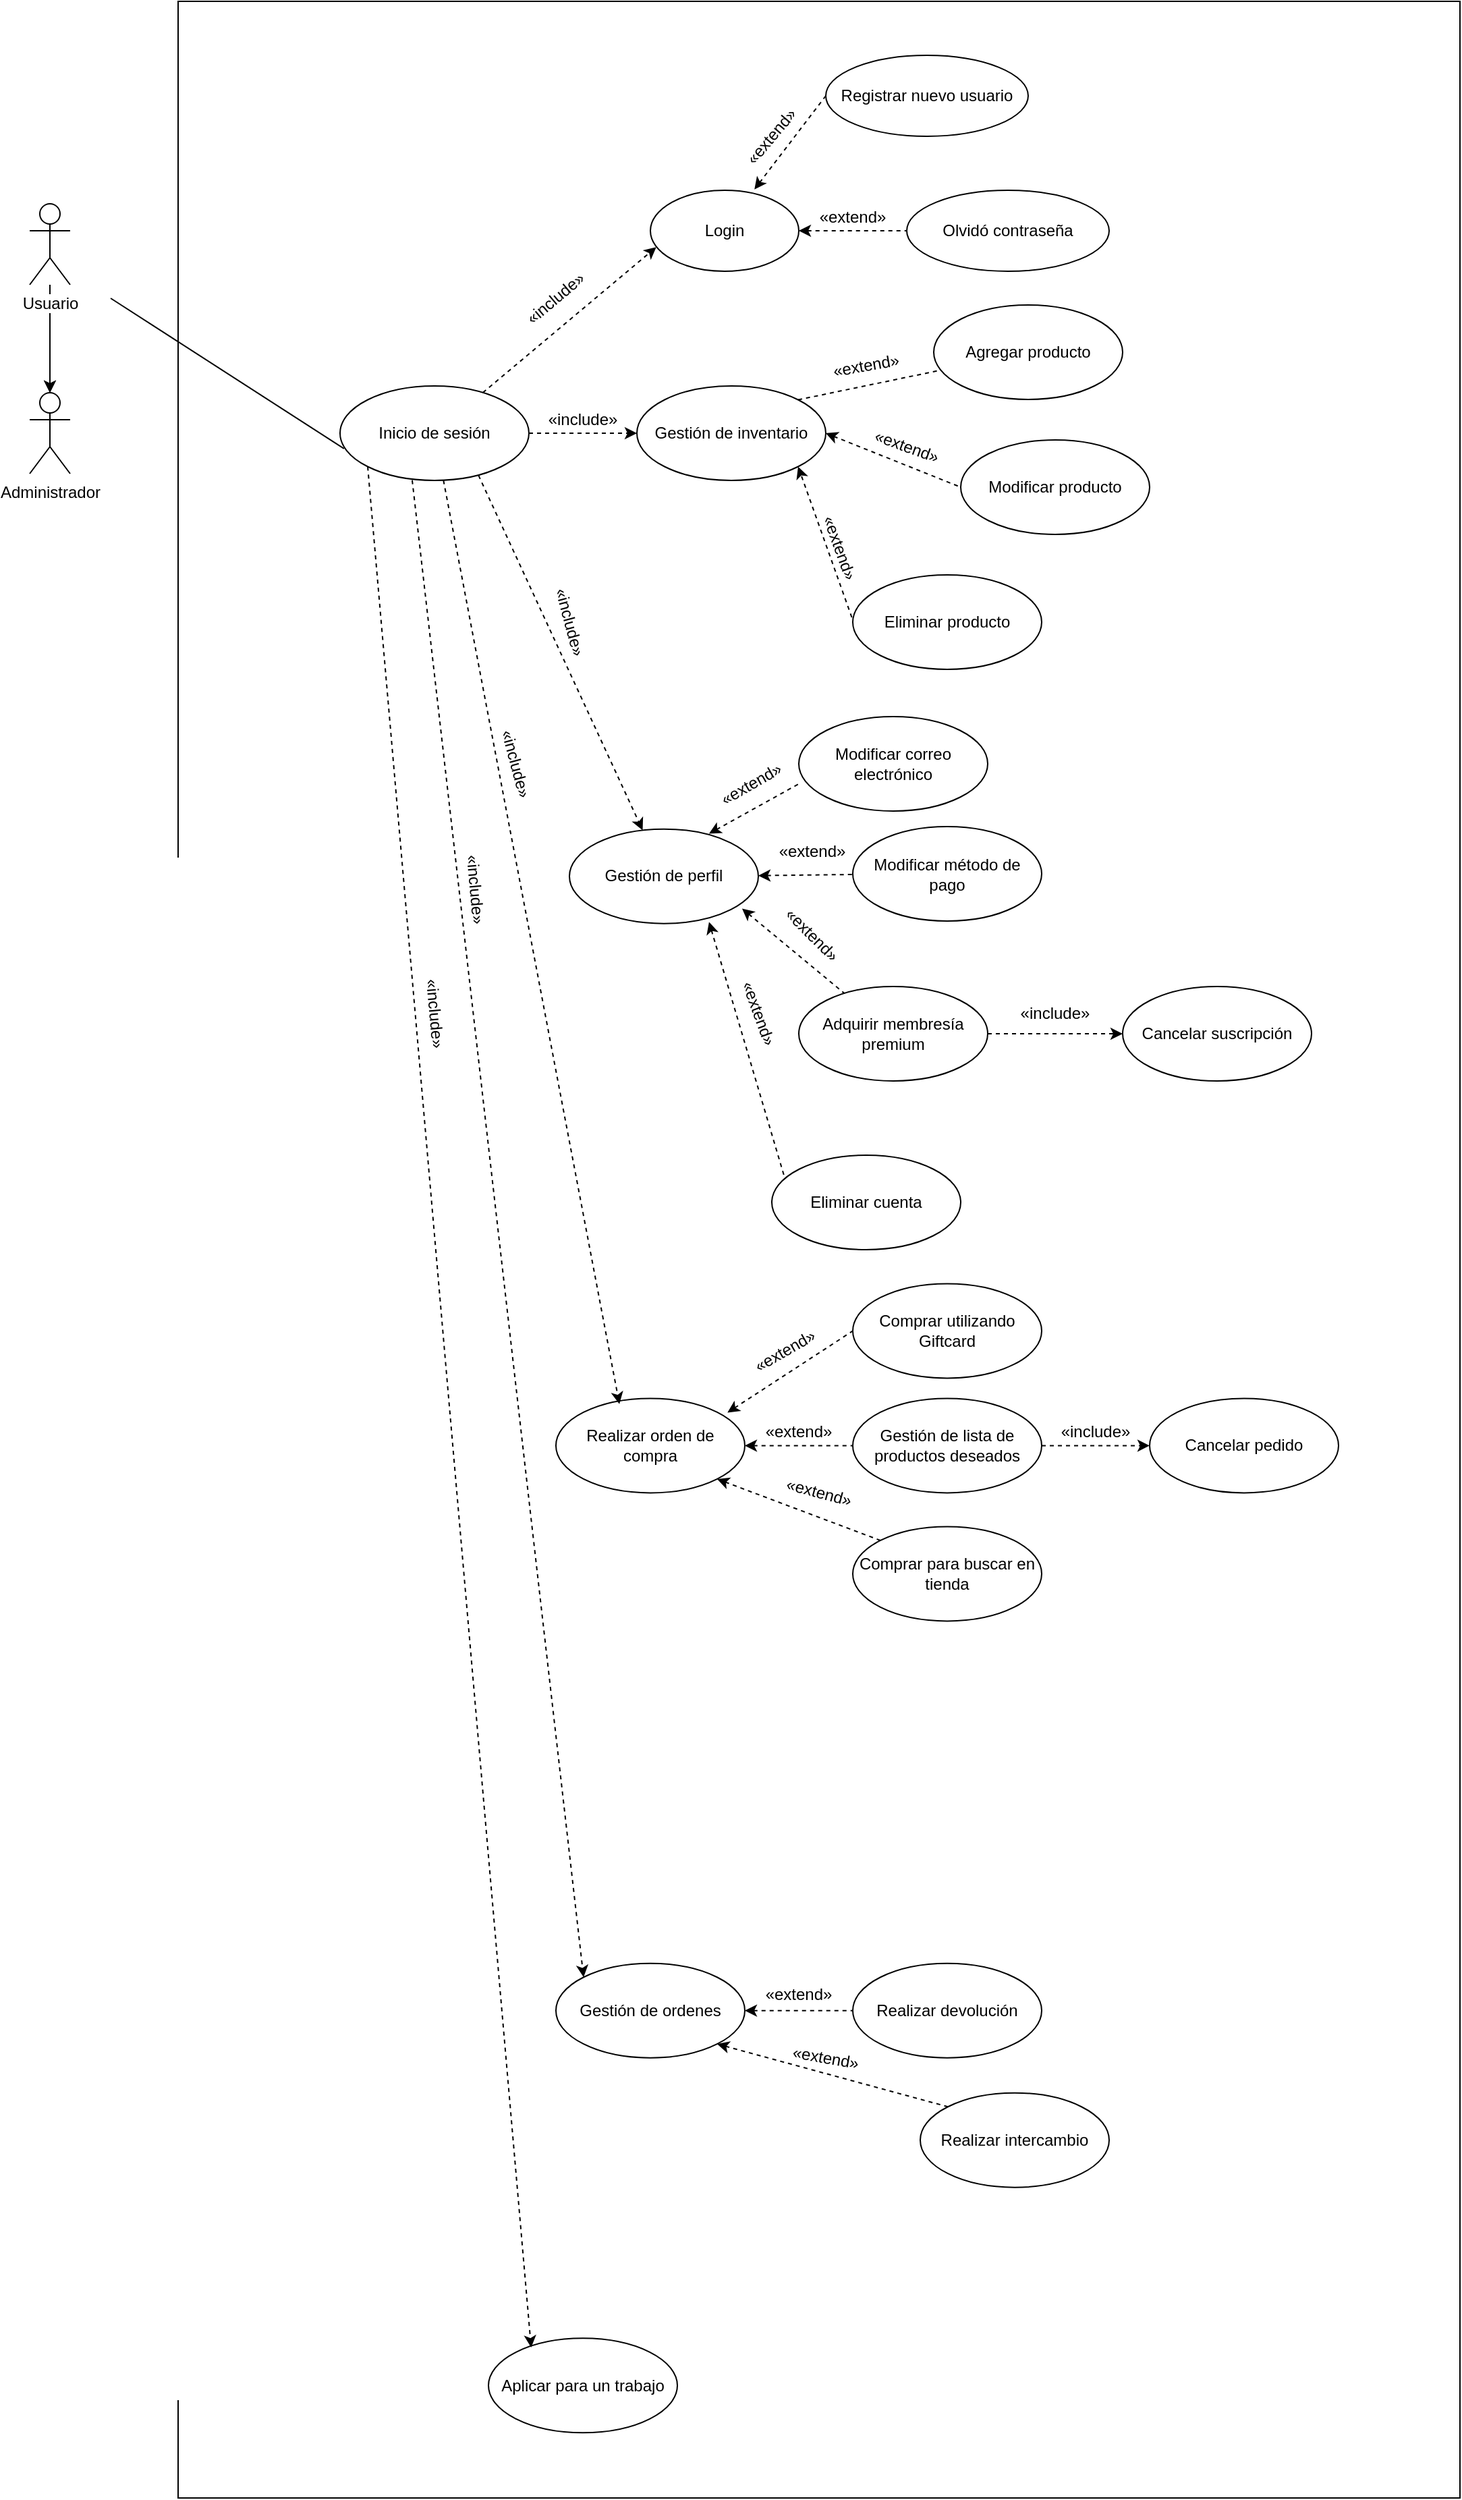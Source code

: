 <mxfile version="10.7.7" type="github"><diagram id="WypjusUMyH8g9IcNmD0C" name="Page-1"><mxGraphModel dx="680" dy="396" grid="1" gridSize="10" guides="1" tooltips="1" connect="1" arrows="1" fold="1" page="1" pageScale="1" pageWidth="850" pageHeight="1100" math="0" shadow="0"><root><mxCell id="0"/><mxCell id="1" parent="0"/><mxCell id="2Z2RgtnjYwtLI_PegNBW-3" value="" style="edgeStyle=orthogonalEdgeStyle;rounded=0;orthogonalLoop=1;jettySize=auto;html=1;" parent="1" source="2Z2RgtnjYwtLI_PegNBW-1" target="2Z2RgtnjYwtLI_PegNBW-2" edge="1"><mxGeometry relative="1" as="geometry"/></mxCell><mxCell id="2Z2RgtnjYwtLI_PegNBW-4" value="" style="edgeStyle=orthogonalEdgeStyle;rounded=0;orthogonalLoop=1;jettySize=auto;html=1;" parent="1" source="2Z2RgtnjYwtLI_PegNBW-1" target="2Z2RgtnjYwtLI_PegNBW-2" edge="1"><mxGeometry relative="1" as="geometry"/></mxCell><mxCell id="2Z2RgtnjYwtLI_PegNBW-1" value="Usuario" style="shape=umlActor;verticalLabelPosition=bottom;labelBackgroundColor=#ffffff;verticalAlign=top;html=1;outlineConnect=0;" parent="1" vertex="1"><mxGeometry x="70" y="160" width="30" height="60" as="geometry"/></mxCell><mxCell id="2Z2RgtnjYwtLI_PegNBW-2" value="Administrador" style="shape=umlActor;verticalLabelPosition=bottom;labelBackgroundColor=#ffffff;verticalAlign=top;html=1;outlineConnect=0;" parent="1" vertex="1"><mxGeometry x="70" y="300" width="30" height="60" as="geometry"/></mxCell><mxCell id="2Z2RgtnjYwtLI_PegNBW-8" value="" style="rounded=0;whiteSpace=wrap;html=1;" parent="1" vertex="1"><mxGeometry x="180" y="10" width="950" height="1850" as="geometry"/></mxCell><mxCell id="2Z2RgtnjYwtLI_PegNBW-9" value="" style="endArrow=none;html=1;entryX=0.021;entryY=0.663;entryDx=0;entryDy=0;entryPerimeter=0;" parent="1" target="2Z2RgtnjYwtLI_PegNBW-10" edge="1"><mxGeometry width="50" height="50" relative="1" as="geometry"><mxPoint x="130" y="230" as="sourcePoint"/><mxPoint x="220" y="210" as="targetPoint"/><Array as="points"/></mxGeometry></mxCell><mxCell id="2Z2RgtnjYwtLI_PegNBW-19" value="" style="edgeStyle=orthogonalEdgeStyle;rounded=0;orthogonalLoop=1;jettySize=auto;html=1;dashed=1;startArrow=none;startFill=0;endArrow=classic;endFill=1;" parent="1" source="2Z2RgtnjYwtLI_PegNBW-10" target="2Z2RgtnjYwtLI_PegNBW-18" edge="1"><mxGeometry relative="1" as="geometry"/></mxCell><mxCell id="2Z2RgtnjYwtLI_PegNBW-10" value="Inicio de sesión" style="ellipse;whiteSpace=wrap;html=1;" parent="1" vertex="1"><mxGeometry x="300" y="295" width="140" height="70" as="geometry"/></mxCell><mxCell id="2Z2RgtnjYwtLI_PegNBW-18" value="Gestión de inventario" style="ellipse;whiteSpace=wrap;html=1;" parent="1" vertex="1"><mxGeometry x="520" y="295" width="140" height="70" as="geometry"/></mxCell><mxCell id="2Z2RgtnjYwtLI_PegNBW-24" value="Modificar producto" style="ellipse;whiteSpace=wrap;html=1;" parent="1" vertex="1"><mxGeometry x="760" y="335" width="140" height="70" as="geometry"/></mxCell><mxCell id="2Z2RgtnjYwtLI_PegNBW-17" value="" style="edgeStyle=orthogonalEdgeStyle;rounded=0;orthogonalLoop=1;jettySize=auto;html=1;startArrow=classic;startFill=1;dashed=1;endArrow=none;endFill=0;" parent="1" source="2Z2RgtnjYwtLI_PegNBW-12" target="2Z2RgtnjYwtLI_PegNBW-16" edge="1"><mxGeometry relative="1" as="geometry"/></mxCell><mxCell id="2Z2RgtnjYwtLI_PegNBW-12" value="Login" style="ellipse;whiteSpace=wrap;html=1;" parent="1" vertex="1"><mxGeometry x="530" y="150" width="110" height="60" as="geometry"/></mxCell><mxCell id="2Z2RgtnjYwtLI_PegNBW-16" value="Olvidó contraseña" style="ellipse;whiteSpace=wrap;html=1;" parent="1" vertex="1"><mxGeometry x="720" y="150" width="150" height="60" as="geometry"/></mxCell><mxCell id="2Z2RgtnjYwtLI_PegNBW-14" value="" style="endArrow=classic;dashed=1;html=1;entryX=0.04;entryY=0.702;entryDx=0;entryDy=0;entryPerimeter=0;startArrow=none;startFill=0;endFill=1;" parent="1" source="2Z2RgtnjYwtLI_PegNBW-10" target="2Z2RgtnjYwtLI_PegNBW-12" edge="1"><mxGeometry width="50" height="50" relative="1" as="geometry"><mxPoint x="460" y="235.136" as="sourcePoint"/><mxPoint x="510" y="185.136" as="targetPoint"/></mxGeometry></mxCell><mxCell id="2Z2RgtnjYwtLI_PegNBW-15" value="&lt;span&gt;«&lt;/span&gt;include&lt;span&gt;»&lt;/span&gt;" style="text;html=1;strokeColor=none;fillColor=none;align=center;verticalAlign=middle;whiteSpace=wrap;rounded=0;rotation=-40;" parent="1" vertex="1"><mxGeometry x="440" y="220.182" width="40" height="20" as="geometry"/></mxCell><mxCell id="2Z2RgtnjYwtLI_PegNBW-20" value="&lt;span&gt;«extend&lt;/span&gt;&lt;span&gt;»&lt;/span&gt;" style="text;html=1;strokeColor=none;fillColor=none;align=center;verticalAlign=middle;whiteSpace=wrap;rounded=0;rotation=0;" parent="1" vertex="1"><mxGeometry x="660" y="160.182" width="40" height="20" as="geometry"/></mxCell><mxCell id="2Z2RgtnjYwtLI_PegNBW-23" value="&lt;span&gt;«include&lt;/span&gt;&lt;span&gt;»&lt;/span&gt;" style="text;html=1;strokeColor=none;fillColor=none;align=center;verticalAlign=middle;whiteSpace=wrap;rounded=0;rotation=0;" parent="1" vertex="1"><mxGeometry x="460" y="310.182" width="40" height="20" as="geometry"/></mxCell><mxCell id="2Z2RgtnjYwtLI_PegNBW-27" value="" style="endArrow=classic;dashed=1;html=1;entryX=1;entryY=1;entryDx=0;entryDy=0;exitX=0.038;exitY=0.692;exitDx=0;exitDy=0;exitPerimeter=0;endFill=1;" parent="1" source="2Z2RgtnjYwtLI_PegNBW-28" target="2Z2RgtnjYwtLI_PegNBW-18" edge="1"><mxGeometry width="50" height="50" relative="1" as="geometry"><mxPoint x="585" y="400" as="sourcePoint"/><mxPoint x="635" y="350" as="targetPoint"/></mxGeometry></mxCell><mxCell id="2Z2RgtnjYwtLI_PegNBW-28" value="Eliminar producto" style="ellipse;whiteSpace=wrap;html=1;" parent="1" vertex="1"><mxGeometry x="680" y="435" width="140" height="70" as="geometry"/></mxCell><mxCell id="2Z2RgtnjYwtLI_PegNBW-29" value="" style="endArrow=none;dashed=1;html=1;exitX=1;exitY=0;exitDx=0;exitDy=0;" parent="1" source="2Z2RgtnjYwtLI_PegNBW-18" target="2Z2RgtnjYwtLI_PegNBW-30" edge="1"><mxGeometry width="50" height="50" relative="1" as="geometry"><mxPoint x="650" y="290" as="sourcePoint"/><mxPoint x="680" y="260.182" as="targetPoint"/></mxGeometry></mxCell><mxCell id="2Z2RgtnjYwtLI_PegNBW-30" value="Agregar producto" style="ellipse;whiteSpace=wrap;html=1;" parent="1" vertex="1"><mxGeometry x="740" y="235" width="140" height="70" as="geometry"/></mxCell><mxCell id="2Z2RgtnjYwtLI_PegNBW-31" value="" style="endArrow=none;dashed=1;html=1;entryX=0;entryY=0.5;entryDx=0;entryDy=0;exitX=1;exitY=0.5;exitDx=0;exitDy=0;startArrow=classic;startFill=1;" parent="1" source="2Z2RgtnjYwtLI_PegNBW-18" target="2Z2RgtnjYwtLI_PegNBW-24" edge="1"><mxGeometry width="50" height="50" relative="1" as="geometry"><mxPoint x="700" y="390" as="sourcePoint"/><mxPoint x="750" y="340" as="targetPoint"/></mxGeometry></mxCell><mxCell id="2Z2RgtnjYwtLI_PegNBW-32" value="&lt;span&gt;«extend&lt;/span&gt;&lt;span&gt;»&lt;/span&gt;" style="text;html=1;strokeColor=none;fillColor=none;align=center;verticalAlign=middle;whiteSpace=wrap;rounded=0;rotation=-10;" parent="1" vertex="1"><mxGeometry x="670" y="270.182" width="40" height="20" as="geometry"/></mxCell><mxCell id="2Z2RgtnjYwtLI_PegNBW-33" value="&lt;span&gt;«extend&lt;/span&gt;&lt;span&gt;»&lt;/span&gt;" style="text;html=1;strokeColor=none;fillColor=none;align=center;verticalAlign=middle;whiteSpace=wrap;rounded=0;rotation=20;" parent="1" vertex="1"><mxGeometry x="700" y="330.182" width="40" height="20" as="geometry"/></mxCell><mxCell id="2Z2RgtnjYwtLI_PegNBW-36" value="&lt;span&gt;«extend&lt;/span&gt;&lt;span&gt;»&lt;/span&gt;" style="text;html=1;strokeColor=none;fillColor=none;align=center;verticalAlign=middle;whiteSpace=wrap;rounded=0;rotation=70;" parent="1" vertex="1"><mxGeometry x="650" y="405.182" width="40" height="20" as="geometry"/></mxCell><mxCell id="2Z2RgtnjYwtLI_PegNBW-38" value="" style="endArrow=none;dashed=1;html=1;exitX=0.701;exitY=-0.011;exitDx=0;exitDy=0;exitPerimeter=0;startArrow=classic;startFill=1;entryX=0;entryY=0.5;entryDx=0;entryDy=0;" parent="1" source="2Z2RgtnjYwtLI_PegNBW-12" target="2Z2RgtnjYwtLI_PegNBW-43" edge="1"><mxGeometry width="50" height="50" relative="1" as="geometry"><mxPoint x="590" y="159.864" as="sourcePoint"/><mxPoint x="640" y="109.864" as="targetPoint"/></mxGeometry></mxCell><mxCell id="2Z2RgtnjYwtLI_PegNBW-40" value="&lt;span&gt;«extend&lt;/span&gt;&lt;span&gt;»&lt;/span&gt;" style="text;html=1;strokeColor=none;fillColor=none;align=center;verticalAlign=middle;whiteSpace=wrap;rounded=0;rotation=-50;" parent="1" vertex="1"><mxGeometry x="600" y="100.182" width="40" height="20" as="geometry"/></mxCell><mxCell id="2Z2RgtnjYwtLI_PegNBW-43" value="Registrar nuevo usuario" style="ellipse;whiteSpace=wrap;html=1;" parent="1" vertex="1"><mxGeometry x="660" y="50" width="150" height="60" as="geometry"/></mxCell><mxCell id="2Z2RgtnjYwtLI_PegNBW-44" value="Gestión de perfil" style="ellipse;whiteSpace=wrap;html=1;" parent="1" vertex="1"><mxGeometry x="470" y="623.318" width="140" height="70" as="geometry"/></mxCell><mxCell id="2Z2RgtnjYwtLI_PegNBW-45" value="" style="endArrow=classic;html=1;exitX=0.733;exitY=0.946;exitDx=0;exitDy=0;exitPerimeter=0;startArrow=none;startFill=0;dashed=1;endFill=1;" parent="1" source="2Z2RgtnjYwtLI_PegNBW-10" target="2Z2RgtnjYwtLI_PegNBW-44" edge="1"><mxGeometry width="50" height="50" relative="1" as="geometry"><mxPoint x="130" y="230" as="sourcePoint"/><mxPoint x="313" y="425" as="targetPoint"/><Array as="points"/></mxGeometry></mxCell><mxCell id="2Z2RgtnjYwtLI_PegNBW-47" value="" style="endArrow=none;dashed=1;html=1;exitX=0.739;exitY=0.049;exitDx=0;exitDy=0;exitPerimeter=0;startArrow=classic;startFill=1;entryX=0.012;entryY=0.699;entryDx=0;entryDy=0;entryPerimeter=0;" parent="1" source="2Z2RgtnjYwtLI_PegNBW-44" target="2Z2RgtnjYwtLI_PegNBW-49" edge="1"><mxGeometry width="50" height="50" relative="1" as="geometry"><mxPoint x="430" y="650" as="sourcePoint"/><mxPoint x="480" y="600" as="targetPoint"/></mxGeometry></mxCell><mxCell id="2Z2RgtnjYwtLI_PegNBW-48" value="&lt;span&gt;«extend&lt;/span&gt;&lt;span&gt;»&lt;/span&gt;" style="text;html=1;strokeColor=none;fillColor=none;align=center;verticalAlign=middle;whiteSpace=wrap;rounded=0;rotation=-30;" parent="1" vertex="1"><mxGeometry x="585" y="580.182" width="40" height="20" as="geometry"/></mxCell><mxCell id="2Z2RgtnjYwtLI_PegNBW-49" value="Modificar correo electrónico" style="ellipse;whiteSpace=wrap;html=1;" parent="1" vertex="1"><mxGeometry x="640" y="540" width="140" height="70" as="geometry"/></mxCell><mxCell id="2Z2RgtnjYwtLI_PegNBW-50" value="" style="endArrow=none;dashed=1;html=1;startArrow=classic;startFill=1;" parent="1" source="2Z2RgtnjYwtLI_PegNBW-44" target="2Z2RgtnjYwtLI_PegNBW-51" edge="1"><mxGeometry width="50" height="50" relative="1" as="geometry"><mxPoint x="450" y="652" as="sourcePoint"/><mxPoint x="540" y="610" as="targetPoint"/></mxGeometry></mxCell><mxCell id="2Z2RgtnjYwtLI_PegNBW-51" value="Modificar método de pago" style="ellipse;whiteSpace=wrap;html=1;" parent="1" vertex="1"><mxGeometry x="680" y="621.5" width="140" height="70" as="geometry"/></mxCell><mxCell id="2Z2RgtnjYwtLI_PegNBW-52" value="&lt;span&gt;«extend&lt;/span&gt;&lt;span&gt;»&lt;/span&gt;" style="text;html=1;strokeColor=none;fillColor=none;align=center;verticalAlign=middle;whiteSpace=wrap;rounded=0;rotation=0;" parent="1" vertex="1"><mxGeometry x="630" y="630.182" width="40" height="20" as="geometry"/></mxCell><mxCell id="2Z2RgtnjYwtLI_PegNBW-60" value="" style="edgeStyle=orthogonalEdgeStyle;rounded=0;orthogonalLoop=1;jettySize=auto;html=1;dashed=1;startArrow=none;startFill=0;endArrow=classic;endFill=1;" parent="1" source="2Z2RgtnjYwtLI_PegNBW-53" target="2Z2RgtnjYwtLI_PegNBW-59" edge="1"><mxGeometry relative="1" as="geometry"/></mxCell><mxCell id="2Z2RgtnjYwtLI_PegNBW-53" value="Adquirir membresía premium" style="ellipse;whiteSpace=wrap;html=1;" parent="1" vertex="1"><mxGeometry x="640" y="740" width="140" height="70" as="geometry"/></mxCell><mxCell id="2Z2RgtnjYwtLI_PegNBW-59" value="Cancelar suscripción" style="ellipse;whiteSpace=wrap;html=1;" parent="1" vertex="1"><mxGeometry x="880" y="740" width="140" height="70" as="geometry"/></mxCell><mxCell id="2Z2RgtnjYwtLI_PegNBW-54" value="" style="endArrow=none;dashed=1;html=1;startArrow=classic;startFill=1;exitX=0.914;exitY=0.842;exitDx=0;exitDy=0;exitPerimeter=0;" parent="1" source="2Z2RgtnjYwtLI_PegNBW-44" target="2Z2RgtnjYwtLI_PegNBW-53" edge="1"><mxGeometry width="50" height="50" relative="1" as="geometry"><mxPoint x="434" y="695.5" as="sourcePoint"/><mxPoint x="526.09" y="707.011" as="targetPoint"/></mxGeometry></mxCell><mxCell id="2Z2RgtnjYwtLI_PegNBW-56" value="Eliminar cuenta" style="ellipse;whiteSpace=wrap;html=1;" parent="1" vertex="1"><mxGeometry x="620" y="865" width="140" height="70" as="geometry"/></mxCell><mxCell id="2Z2RgtnjYwtLI_PegNBW-57" value="" style="endArrow=none;dashed=1;html=1;startArrow=classic;startFill=1;exitX=0.739;exitY=0.984;exitDx=0;exitDy=0;exitPerimeter=0;entryX=0.064;entryY=0.212;entryDx=0;entryDy=0;entryPerimeter=0;" parent="1" source="2Z2RgtnjYwtLI_PegNBW-44" target="2Z2RgtnjYwtLI_PegNBW-56" edge="1"><mxGeometry width="50" height="50" relative="1" as="geometry"><mxPoint x="403.5" y="698.5" as="sourcePoint"/><mxPoint x="536.15" y="755.341" as="targetPoint"/></mxGeometry></mxCell><mxCell id="2Z2RgtnjYwtLI_PegNBW-58" value="&lt;span&gt;«extend&lt;/span&gt;&lt;span&gt;»&lt;/span&gt;" style="text;html=1;strokeColor=none;fillColor=none;align=center;verticalAlign=middle;whiteSpace=wrap;rounded=0;rotation=70;" parent="1" vertex="1"><mxGeometry x="590" y="750.182" width="40" height="20" as="geometry"/></mxCell><mxCell id="2Z2RgtnjYwtLI_PegNBW-61" value="&lt;span&gt;«&lt;/span&gt;include&lt;span&gt;»&lt;/span&gt;" style="text;html=1;strokeColor=none;fillColor=none;align=center;verticalAlign=middle;whiteSpace=wrap;rounded=0;rotation=0;" parent="1" vertex="1"><mxGeometry x="810" y="750" width="40" height="20" as="geometry"/></mxCell><mxCell id="2Z2RgtnjYwtLI_PegNBW-66" value="" style="edgeStyle=orthogonalEdgeStyle;rounded=0;orthogonalLoop=1;jettySize=auto;html=1;dashed=1;startArrow=classic;startFill=1;endArrow=none;endFill=0;" parent="1" source="2Z2RgtnjYwtLI_PegNBW-62" target="2Z2RgtnjYwtLI_PegNBW-65" edge="1"><mxGeometry relative="1" as="geometry"/></mxCell><mxCell id="2Z2RgtnjYwtLI_PegNBW-62" value="Realizar orden de compra" style="ellipse;whiteSpace=wrap;html=1;" parent="1" vertex="1"><mxGeometry x="460" y="1045.227" width="140" height="70" as="geometry"/></mxCell><mxCell id="Lxd-j5rB5Opp1NuEezxR-10" value="" style="edgeStyle=orthogonalEdgeStyle;rounded=0;orthogonalLoop=1;jettySize=auto;html=1;startArrow=none;startFill=0;dashed=1;" edge="1" parent="1" source="2Z2RgtnjYwtLI_PegNBW-65" target="Lxd-j5rB5Opp1NuEezxR-9"><mxGeometry relative="1" as="geometry"/></mxCell><mxCell id="2Z2RgtnjYwtLI_PegNBW-65" value="Gestión de lista de productos deseados" style="ellipse;whiteSpace=wrap;html=1;" parent="1" vertex="1"><mxGeometry x="680" y="1045.227" width="140" height="70" as="geometry"/></mxCell><mxCell id="Lxd-j5rB5Opp1NuEezxR-9" value="Cancelar pedido" style="ellipse;whiteSpace=wrap;html=1;" vertex="1" parent="1"><mxGeometry x="900" y="1045.227" width="140" height="70" as="geometry"/></mxCell><mxCell id="2Z2RgtnjYwtLI_PegNBW-63" value="" style="endArrow=classic;html=1;entryX=0.336;entryY=0.059;entryDx=0;entryDy=0;entryPerimeter=0;endFill=1;startArrow=none;startFill=0;dashed=1;" parent="1" source="2Z2RgtnjYwtLI_PegNBW-10" target="2Z2RgtnjYwtLI_PegNBW-62" edge="1"><mxGeometry width="50" height="50" relative="1" as="geometry"><mxPoint x="130" y="230" as="sourcePoint"/><mxPoint x="376.867" y="648.785" as="targetPoint"/><Array as="points"/></mxGeometry></mxCell><mxCell id="2Z2RgtnjYwtLI_PegNBW-64" value="&lt;span&gt;«include&lt;/span&gt;&lt;span&gt;»&lt;/span&gt;" style="text;html=1;strokeColor=none;fillColor=none;align=center;verticalAlign=middle;whiteSpace=wrap;rounded=0;rotation=75;" parent="1" vertex="1"><mxGeometry x="450" y="460.182" width="40" height="20" as="geometry"/></mxCell><mxCell id="2Z2RgtnjYwtLI_PegNBW-67" value="&lt;span&gt;«extend&lt;/span&gt;&lt;span&gt;»&lt;/span&gt;" style="text;html=1;strokeColor=none;fillColor=none;align=center;verticalAlign=middle;whiteSpace=wrap;rounded=0;rotation=0;" parent="1" vertex="1"><mxGeometry x="620" y="1060.182" width="40" height="20" as="geometry"/></mxCell><mxCell id="2Z2RgtnjYwtLI_PegNBW-68" value="&lt;span&gt;«include&lt;/span&gt;&lt;span&gt;»&lt;/span&gt;" style="text;html=1;strokeColor=none;fillColor=none;align=center;verticalAlign=middle;whiteSpace=wrap;rounded=0;rotation=75;" parent="1" vertex="1"><mxGeometry x="410" y="565.182" width="40" height="20" as="geometry"/></mxCell><mxCell id="2Z2RgtnjYwtLI_PegNBW-71" value="&lt;span&gt;«extend&lt;/span&gt;&lt;span&gt;»&lt;/span&gt;" style="text;html=1;strokeColor=none;fillColor=none;align=center;verticalAlign=middle;whiteSpace=wrap;rounded=0;rotation=45;" parent="1" vertex="1"><mxGeometry x="630" y="691.682" width="40" height="20" as="geometry"/></mxCell><mxCell id="Lxd-j5rB5Opp1NuEezxR-1" value="Comprar para buscar en tienda" style="ellipse;whiteSpace=wrap;html=1;" vertex="1" parent="1"><mxGeometry x="680" y="1140.227" width="140" height="70" as="geometry"/></mxCell><mxCell id="Lxd-j5rB5Opp1NuEezxR-3" value="" style="endArrow=none;dashed=1;html=1;entryX=0;entryY=0;entryDx=0;entryDy=0;exitX=1;exitY=1;exitDx=0;exitDy=0;startArrow=classic;startFill=1;" edge="1" parent="1" source="2Z2RgtnjYwtLI_PegNBW-62" target="Lxd-j5rB5Opp1NuEezxR-1"><mxGeometry width="50" height="50" relative="1" as="geometry"><mxPoint x="580" y="1149.545" as="sourcePoint"/><mxPoint x="630" y="1099.545" as="targetPoint"/></mxGeometry></mxCell><mxCell id="Lxd-j5rB5Opp1NuEezxR-4" value="&lt;span&gt;«extend&lt;/span&gt;&lt;span&gt;»&lt;/span&gt;" style="text;html=1;strokeColor=none;fillColor=none;align=center;verticalAlign=middle;whiteSpace=wrap;rounded=0;rotation=15;" vertex="1" parent="1"><mxGeometry x="635" y="1105.182" width="40" height="20" as="geometry"/></mxCell><mxCell id="Lxd-j5rB5Opp1NuEezxR-6" value="Comprar utilizando Giftcard" style="ellipse;whiteSpace=wrap;html=1;" vertex="1" parent="1"><mxGeometry x="680" y="960.227" width="140" height="70" as="geometry"/></mxCell><mxCell id="Lxd-j5rB5Opp1NuEezxR-7" value="" style="endArrow=none;dashed=1;html=1;entryX=0;entryY=0.5;entryDx=0;entryDy=0;startArrow=classic;startFill=1;exitX=0.908;exitY=0.15;exitDx=0;exitDy=0;exitPerimeter=0;" edge="1" parent="1" source="2Z2RgtnjYwtLI_PegNBW-62" target="Lxd-j5rB5Opp1NuEezxR-6"><mxGeometry width="50" height="50" relative="1" as="geometry"><mxPoint x="575" y="1060.364" as="sourcePoint"/><mxPoint x="625" y="1010.364" as="targetPoint"/></mxGeometry></mxCell><mxCell id="Lxd-j5rB5Opp1NuEezxR-8" value="&lt;span&gt;«extend&lt;/span&gt;&lt;span&gt;»&lt;/span&gt;" style="text;html=1;strokeColor=none;fillColor=none;align=center;verticalAlign=middle;whiteSpace=wrap;rounded=0;rotation=-30;" vertex="1" parent="1"><mxGeometry x="610" y="1000.182" width="40" height="20" as="geometry"/></mxCell><mxCell id="Lxd-j5rB5Opp1NuEezxR-11" value="&lt;span&gt;«include&lt;/span&gt;&lt;span&gt;»&lt;/span&gt;" style="text;html=1;strokeColor=none;fillColor=none;align=center;verticalAlign=middle;whiteSpace=wrap;rounded=0;rotation=0;" vertex="1" parent="1"><mxGeometry x="840" y="1060.182" width="40" height="20" as="geometry"/></mxCell><mxCell id="Lxd-j5rB5Opp1NuEezxR-17" value="" style="edgeStyle=orthogonalEdgeStyle;rounded=0;orthogonalLoop=1;jettySize=auto;html=1;dashed=1;startArrow=classic;startFill=1;endArrow=none;endFill=0;" edge="1" parent="1" source="Lxd-j5rB5Opp1NuEezxR-13" target="Lxd-j5rB5Opp1NuEezxR-16"><mxGeometry relative="1" as="geometry"/></mxCell><mxCell id="Lxd-j5rB5Opp1NuEezxR-13" value="Gestión de ordenes" style="ellipse;whiteSpace=wrap;html=1;" vertex="1" parent="1"><mxGeometry x="460" y="1463.864" width="140" height="70" as="geometry"/></mxCell><mxCell id="Lxd-j5rB5Opp1NuEezxR-16" value="Realizar devolución" style="ellipse;whiteSpace=wrap;html=1;" vertex="1" parent="1"><mxGeometry x="680" y="1463.864" width="140" height="70" as="geometry"/></mxCell><mxCell id="Lxd-j5rB5Opp1NuEezxR-14" value="" style="endArrow=classic;html=1;entryX=0;entryY=0;entryDx=0;entryDy=0;endFill=1;startArrow=none;startFill=0;dashed=1;exitX=0.382;exitY=0.997;exitDx=0;exitDy=0;exitPerimeter=0;" edge="1" parent="1" source="2Z2RgtnjYwtLI_PegNBW-10" target="Lxd-j5rB5Opp1NuEezxR-13"><mxGeometry width="50" height="50" relative="1" as="geometry"><mxPoint x="339.639" y="369.842" as="sourcePoint"/><mxPoint x="470" y="1054" as="targetPoint"/><Array as="points"/></mxGeometry></mxCell><mxCell id="Lxd-j5rB5Opp1NuEezxR-15" value="&lt;span&gt;«include&lt;/span&gt;&lt;span&gt;»&lt;/span&gt;" style="text;html=1;strokeColor=none;fillColor=none;align=center;verticalAlign=middle;whiteSpace=wrap;rounded=0;rotation=85;" vertex="1" parent="1"><mxGeometry x="380" y="658.182" width="40" height="20" as="geometry"/></mxCell><mxCell id="Lxd-j5rB5Opp1NuEezxR-18" value="&lt;span&gt;«extend&lt;/span&gt;&lt;span&gt;»&lt;/span&gt;" style="text;html=1;strokeColor=none;fillColor=none;align=center;verticalAlign=middle;whiteSpace=wrap;rounded=0;rotation=0;" vertex="1" parent="1"><mxGeometry x="620" y="1477.455" width="40" height="20" as="geometry"/></mxCell><mxCell id="Lxd-j5rB5Opp1NuEezxR-19" value="Realizar intercambio" style="ellipse;whiteSpace=wrap;html=1;" vertex="1" parent="1"><mxGeometry x="730" y="1559.864" width="140" height="70" as="geometry"/></mxCell><mxCell id="Lxd-j5rB5Opp1NuEezxR-20" value="" style="endArrow=none;dashed=1;html=1;entryX=0;entryY=0;entryDx=0;entryDy=0;exitX=1;exitY=1;exitDx=0;exitDy=0;startArrow=classic;startFill=1;" edge="1" parent="1" source="Lxd-j5rB5Opp1NuEezxR-13" target="Lxd-j5rB5Opp1NuEezxR-19"><mxGeometry width="50" height="50" relative="1" as="geometry"><mxPoint x="600" y="1585" as="sourcePoint"/><mxPoint x="650" y="1535" as="targetPoint"/><Array as="points"/></mxGeometry></mxCell><mxCell id="Lxd-j5rB5Opp1NuEezxR-21" value="&lt;span&gt;«extend&lt;/span&gt;&lt;span&gt;»&lt;/span&gt;" style="text;html=1;strokeColor=none;fillColor=none;align=center;verticalAlign=middle;whiteSpace=wrap;rounded=0;rotation=10;" vertex="1" parent="1"><mxGeometry x="640" y="1523.955" width="40" height="20" as="geometry"/></mxCell><mxCell id="Lxd-j5rB5Opp1NuEezxR-22" value="Aplicar para un trabajo" style="ellipse;whiteSpace=wrap;html=1;" vertex="1" parent="1"><mxGeometry x="410" y="1741.682" width="140" height="70" as="geometry"/></mxCell><mxCell id="Lxd-j5rB5Opp1NuEezxR-23" value="" style="endArrow=classic;html=1;entryX=0.226;entryY=0.097;entryDx=0;entryDy=0;endFill=1;startArrow=none;startFill=0;dashed=1;exitX=0;exitY=1;exitDx=0;exitDy=0;entryPerimeter=0;" edge="1" parent="1" source="2Z2RgtnjYwtLI_PegNBW-10" target="Lxd-j5rB5Opp1NuEezxR-22"><mxGeometry width="50" height="50" relative="1" as="geometry"><mxPoint x="282" y="368.5" as="sourcePoint"/><mxPoint x="410" y="1477.5" as="targetPoint"/><Array as="points"/></mxGeometry></mxCell><mxCell id="Lxd-j5rB5Opp1NuEezxR-24" value="&lt;span&gt;«include&lt;/span&gt;&lt;span&gt;»&lt;/span&gt;" style="text;html=1;strokeColor=none;fillColor=none;align=center;verticalAlign=middle;whiteSpace=wrap;rounded=0;rotation=85;" vertex="1" parent="1"><mxGeometry x="350" y="750.182" width="40" height="20" as="geometry"/></mxCell></root></mxGraphModel></diagram></mxfile>